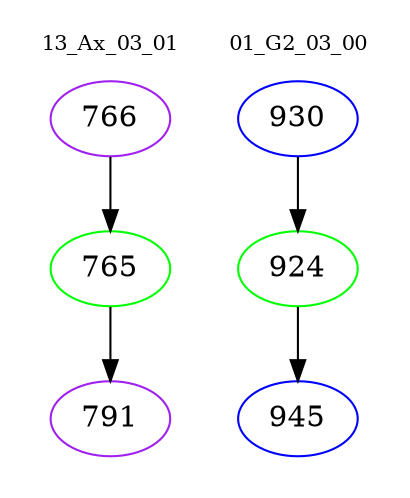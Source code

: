 digraph{
subgraph cluster_0 {
color = white
label = "13_Ax_03_01";
fontsize=10;
T0_766 [label="766", color="purple"]
T0_766 -> T0_765 [color="black"]
T0_765 [label="765", color="green"]
T0_765 -> T0_791 [color="black"]
T0_791 [label="791", color="purple"]
}
subgraph cluster_1 {
color = white
label = "01_G2_03_00";
fontsize=10;
T1_930 [label="930", color="blue"]
T1_930 -> T1_924 [color="black"]
T1_924 [label="924", color="green"]
T1_924 -> T1_945 [color="black"]
T1_945 [label="945", color="blue"]
}
}
